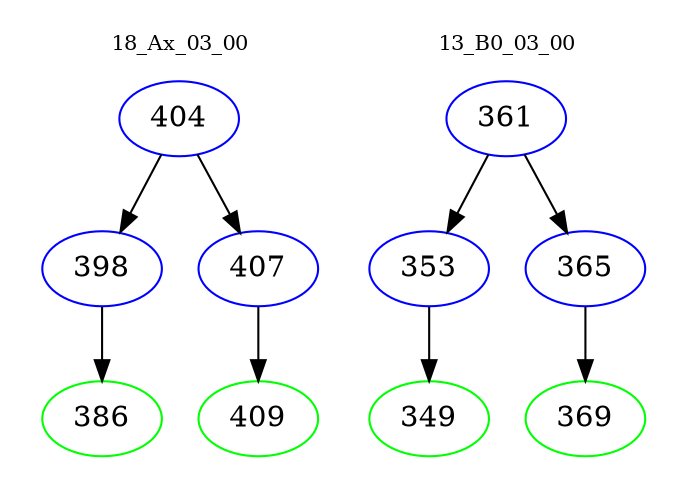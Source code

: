 digraph{
subgraph cluster_0 {
color = white
label = "18_Ax_03_00";
fontsize=10;
T0_404 [label="404", color="blue"]
T0_404 -> T0_398 [color="black"]
T0_398 [label="398", color="blue"]
T0_398 -> T0_386 [color="black"]
T0_386 [label="386", color="green"]
T0_404 -> T0_407 [color="black"]
T0_407 [label="407", color="blue"]
T0_407 -> T0_409 [color="black"]
T0_409 [label="409", color="green"]
}
subgraph cluster_1 {
color = white
label = "13_B0_03_00";
fontsize=10;
T1_361 [label="361", color="blue"]
T1_361 -> T1_353 [color="black"]
T1_353 [label="353", color="blue"]
T1_353 -> T1_349 [color="black"]
T1_349 [label="349", color="green"]
T1_361 -> T1_365 [color="black"]
T1_365 [label="365", color="blue"]
T1_365 -> T1_369 [color="black"]
T1_369 [label="369", color="green"]
}
}
